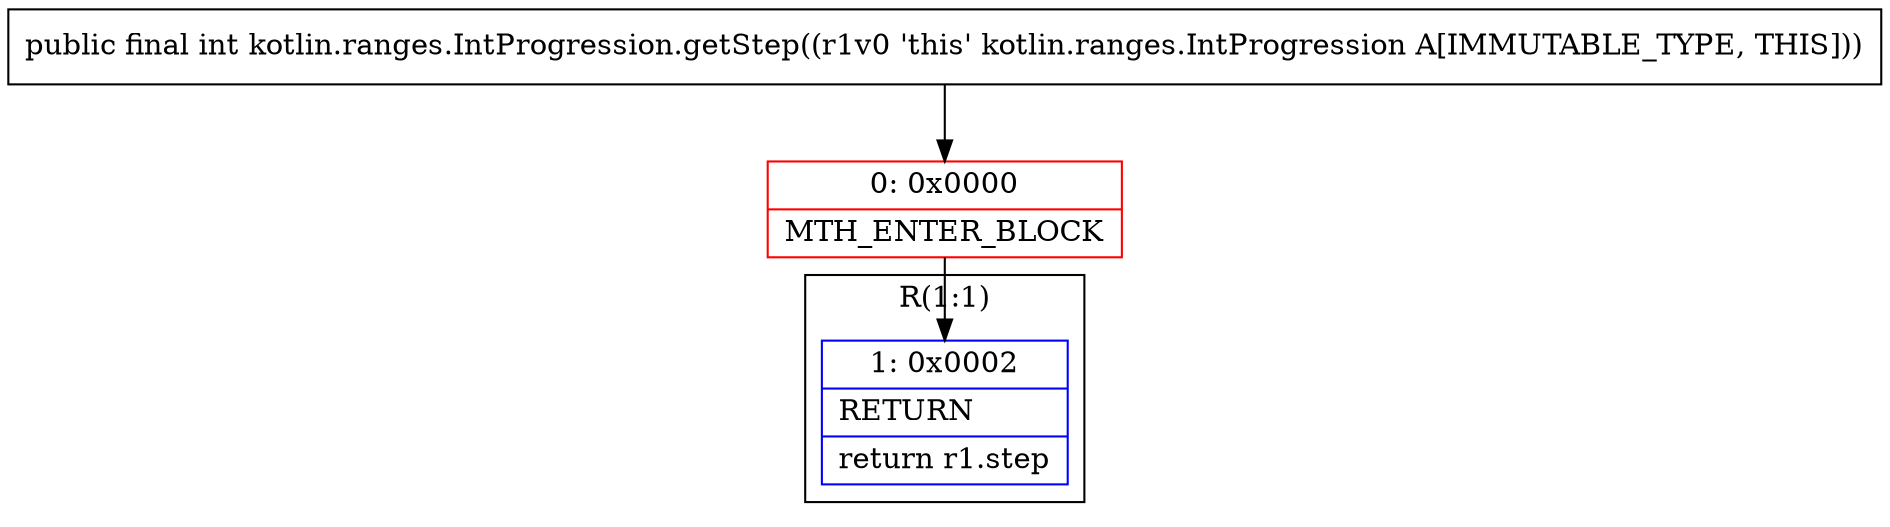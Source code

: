 digraph "CFG forkotlin.ranges.IntProgression.getStep()I" {
subgraph cluster_Region_123570618 {
label = "R(1:1)";
node [shape=record,color=blue];
Node_1 [shape=record,label="{1\:\ 0x0002|RETURN\l|return r1.step\l}"];
}
Node_0 [shape=record,color=red,label="{0\:\ 0x0000|MTH_ENTER_BLOCK\l}"];
MethodNode[shape=record,label="{public final int kotlin.ranges.IntProgression.getStep((r1v0 'this' kotlin.ranges.IntProgression A[IMMUTABLE_TYPE, THIS])) }"];
MethodNode -> Node_0;
Node_0 -> Node_1;
}

